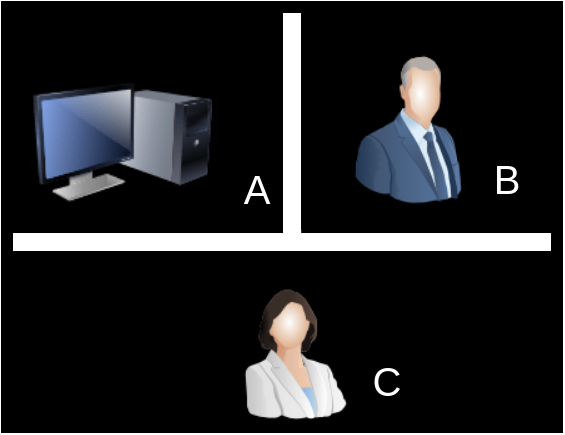 <mxfile version="13.2.2" type="onedrive"><diagram id="k0IKqc3-3x3tAXfluUzz" name="Page-1"><mxGraphModel dx="1178" dy="447" grid="1" gridSize="5" guides="1" tooltips="1" connect="1" arrows="1" fold="1" page="1" pageScale="1" pageWidth="827" pageHeight="1169" math="0" shadow="0"><root><mxCell id="0"/><mxCell id="1" parent="0"/><mxCell id="QOydiw_FYfKx7DP9iEWt-15" value="" style="rounded=0;whiteSpace=wrap;html=1;fillColor=#000000;" vertex="1" parent="1"><mxGeometry x="245" y="265" width="280" height="215" as="geometry"/></mxCell><mxCell id="QOydiw_FYfKx7DP9iEWt-2" value="" style="image;html=1;labelBackgroundColor=#ffffff;image=img/lib/clip_art/computers/Monitor_Tower_128x128.png" vertex="1" parent="1"><mxGeometry x="260" y="290" width="90" height="90" as="geometry"/></mxCell><mxCell id="QOydiw_FYfKx7DP9iEWt-3" value="" style="image;html=1;labelBackgroundColor=#ffffff;image=img/lib/clip_art/people/Suit_Man_Blue_128x128.png" vertex="1" parent="1"><mxGeometry x="410" y="290" width="80" height="80" as="geometry"/></mxCell><mxCell id="QOydiw_FYfKx7DP9iEWt-4" value="" style="image;html=1;labelBackgroundColor=#ffffff;image=img/lib/clip_art/people/Scientist_Woman_128x128.png" vertex="1" parent="1"><mxGeometry x="350" y="400" width="80" height="80" as="geometry"/></mxCell><mxCell id="QOydiw_FYfKx7DP9iEWt-5" value="" style="rounded=0;whiteSpace=wrap;html=1;rotation=-90;" vertex="1" parent="1"><mxGeometry x="330" y="325" width="120" height="10" as="geometry"/></mxCell><mxCell id="QOydiw_FYfKx7DP9iEWt-6" value="" style="rounded=0;whiteSpace=wrap;html=1;" vertex="1" parent="1"><mxGeometry x="250" y="380" width="270" height="10" as="geometry"/></mxCell><mxCell id="QOydiw_FYfKx7DP9iEWt-9" value="" style="endArrow=none;html=1;strokeColor=#FFFFFF;strokeWidth=2;jumpSize=1;exitX=0.483;exitY=-0.011;exitDx=0;exitDy=0;exitPerimeter=0;entryX=0.517;entryY=-0.011;entryDx=0;entryDy=0;entryPerimeter=0;" edge="1" parent="1"><mxGeometry width="50" height="50" relative="1" as="geometry"><mxPoint x="385.41" y="379.89" as="sourcePoint"/><mxPoint x="394.59" y="379.89" as="targetPoint"/></mxGeometry></mxCell><mxCell id="QOydiw_FYfKx7DP9iEWt-16" value="&lt;font color=&quot;#ffffff&quot; style=&quot;font-size: 20px&quot;&gt;C&lt;/font&gt;" style="rounded=0;whiteSpace=wrap;html=1;fillColor=#000000;" vertex="1" parent="1"><mxGeometry x="425" y="434" width="25" height="40" as="geometry"/></mxCell><mxCell id="QOydiw_FYfKx7DP9iEWt-17" value="&lt;font color=&quot;#ffffff&quot; style=&quot;font-size: 20px&quot;&gt;B&lt;/font&gt;" style="rounded=0;whiteSpace=wrap;html=1;fillColor=#000000;" vertex="1" parent="1"><mxGeometry x="485" y="330" width="25" height="45" as="geometry"/></mxCell><mxCell id="QOydiw_FYfKx7DP9iEWt-18" value="&lt;font color=&quot;#ffffff&quot; style=&quot;font-size: 20px&quot;&gt;A&lt;/font&gt;" style="rounded=0;whiteSpace=wrap;html=1;fillColor=#000000;" vertex="1" parent="1"><mxGeometry x="360" y="335" width="25" height="45" as="geometry"/></mxCell></root></mxGraphModel></diagram></mxfile>